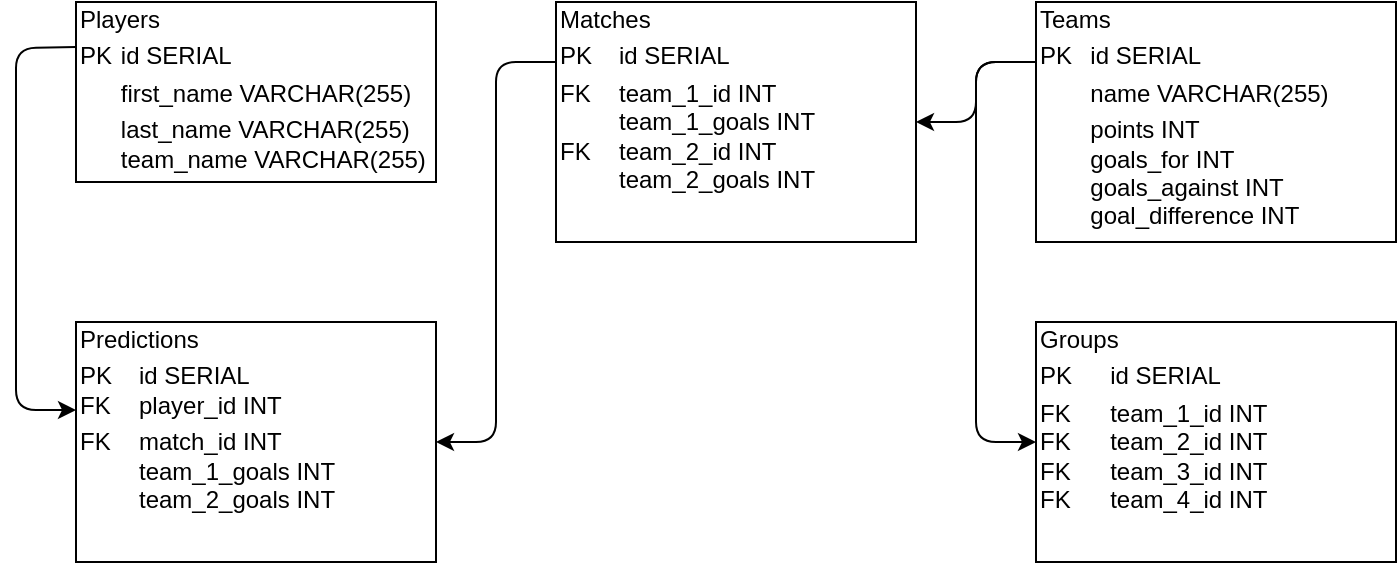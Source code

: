 <mxfile version="13.10.0" type="embed">
    <diagram id="Xl7nlGg2v-l77izL1grr" name="Page-1">
        <mxGraphModel dx="952" dy="481" grid="1" gridSize="10" guides="1" tooltips="1" connect="1" arrows="1" fold="1" page="1" pageScale="1" pageWidth="827" pageHeight="1169" math="0" shadow="0">
            <root>
                <mxCell id="0"/>
                <mxCell id="1" parent="0"/>
                <mxCell id="2" value="&lt;div style=&quot;box-sizing: border-box ; width: 100% ; padding: 2px&quot;&gt;Players&lt;/div&gt;&lt;table style=&quot;width: 100% ; font-size: 1em&quot; cellpadding=&quot;2&quot; cellspacing=&quot;0&quot;&gt;&lt;tbody&gt;&lt;tr&gt;&lt;td&gt;PK&lt;/td&gt;&lt;td&gt;id SERIAL&lt;/td&gt;&lt;/tr&gt;&lt;tr&gt;&lt;td&gt;&lt;br&gt;&lt;/td&gt;&lt;td&gt;first_name VARCHAR(255)&lt;/td&gt;&lt;/tr&gt;&lt;tr&gt;&lt;td&gt;&lt;/td&gt;&lt;td&gt;last_name VARCHAR(255)&lt;br&gt;team_name VARCHAR(255)&lt;/td&gt;&lt;/tr&gt;&lt;/tbody&gt;&lt;/table&gt;" style="verticalAlign=top;align=left;overflow=fill;html=1;labelBackgroundColor=none;" vertex="1" parent="1">
                    <mxGeometry x="40" y="40" width="180" height="90" as="geometry"/>
                </mxCell>
                <mxCell id="3" value="&lt;div style=&quot;box-sizing: border-box ; width: 100% ; padding: 2px&quot;&gt;Teams&lt;/div&gt;&lt;table style=&quot;width: 100% ; font-size: 1em&quot; cellpadding=&quot;2&quot; cellspacing=&quot;0&quot;&gt;&lt;tbody&gt;&lt;tr&gt;&lt;td&gt;PK&lt;/td&gt;&lt;td&gt;id SERIAL&lt;/td&gt;&lt;/tr&gt;&lt;tr&gt;&lt;td&gt;&lt;br&gt;&lt;/td&gt;&lt;td&gt;name VARCHAR(255)&lt;/td&gt;&lt;/tr&gt;&lt;tr&gt;&lt;td&gt;&lt;/td&gt;&lt;td&gt;points INT&lt;br&gt;goals_for INT&lt;br&gt;goals_against INT&lt;br&gt;goal_difference INT&lt;/td&gt;&lt;/tr&gt;&lt;/tbody&gt;&lt;/table&gt;" style="verticalAlign=top;align=left;overflow=fill;html=1;labelBackgroundColor=none;" vertex="1" parent="1">
                    <mxGeometry x="520" y="40" width="180" height="120" as="geometry"/>
                </mxCell>
                <mxCell id="5" value="&lt;div style=&quot;box-sizing: border-box ; width: 100% ; padding: 2px&quot;&gt;Matches&lt;/div&gt;&lt;table style=&quot;width: 100% ; font-size: 1em&quot; cellpadding=&quot;2&quot; cellspacing=&quot;0&quot;&gt;&lt;tbody&gt;&lt;tr&gt;&lt;td&gt;PK&lt;/td&gt;&lt;td&gt;id SERIAL&lt;/td&gt;&lt;/tr&gt;&lt;tr&gt;&lt;td&gt;FK&lt;br&gt;&lt;br&gt;FK&lt;br&gt;&lt;br&gt;&lt;br&gt;&lt;/td&gt;&lt;td&gt;team_1_id INT&lt;br&gt;team_1_goals INT&lt;br&gt;team_2_id INT&lt;br&gt;team_2_goals INT&lt;br&gt;&lt;br&gt;&lt;/td&gt;&lt;/tr&gt;&lt;/tbody&gt;&lt;/table&gt;" style="verticalAlign=top;align=left;overflow=fill;html=1;labelBackgroundColor=none;" vertex="1" parent="1">
                    <mxGeometry x="280" y="40" width="180" height="120" as="geometry"/>
                </mxCell>
                <mxCell id="6" value="" style="endArrow=classic;html=1;entryX=1;entryY=0.5;entryDx=0;entryDy=0;exitX=0;exitY=0.25;exitDx=0;exitDy=0;" edge="1" parent="1" source="3" target="5">
                    <mxGeometry width="50" height="50" relative="1" as="geometry">
                        <mxPoint x="470" y="290" as="sourcePoint"/>
                        <mxPoint x="520" y="240" as="targetPoint"/>
                        <Array as="points">
                            <mxPoint x="490" y="70"/>
                            <mxPoint x="490" y="100"/>
                        </Array>
                    </mxGeometry>
                </mxCell>
                <mxCell id="7" value="&lt;div style=&quot;box-sizing: border-box ; width: 100% ; padding: 2px&quot;&gt;Groups&lt;/div&gt;&lt;table style=&quot;width: 100% ; font-size: 1em&quot; cellpadding=&quot;2&quot; cellspacing=&quot;0&quot;&gt;&lt;tbody&gt;&lt;tr&gt;&lt;td&gt;PK&lt;/td&gt;&lt;td&gt;id SERIAL&lt;/td&gt;&lt;/tr&gt;&lt;tr&gt;&lt;td&gt;FK&lt;br&gt;FK&lt;br&gt;FK&lt;br&gt;FK&lt;br&gt;&lt;br&gt;&lt;/td&gt;&lt;td&gt;team_1_id INT&lt;br&gt;team_2_id INT&lt;br&gt;team_3_id INT&lt;br&gt;team_4_id INT&lt;br&gt;&lt;br&gt;&lt;/td&gt;&lt;/tr&gt;&lt;/tbody&gt;&lt;/table&gt;" style="verticalAlign=top;align=left;overflow=fill;html=1;labelBackgroundColor=none;" vertex="1" parent="1">
                    <mxGeometry x="520" y="200" width="180" height="120" as="geometry"/>
                </mxCell>
                <mxCell id="8" value="" style="endArrow=classic;html=1;entryX=0;entryY=0.5;entryDx=0;entryDy=0;" edge="1" parent="1" target="7">
                    <mxGeometry width="50" height="50" relative="1" as="geometry">
                        <mxPoint x="520" y="70" as="sourcePoint"/>
                        <mxPoint x="500" y="250" as="targetPoint"/>
                        <Array as="points">
                            <mxPoint x="490" y="70"/>
                            <mxPoint x="490" y="260"/>
                        </Array>
                    </mxGeometry>
                </mxCell>
                <mxCell id="9" value="&lt;div style=&quot;box-sizing: border-box ; width: 100% ; padding: 2px&quot;&gt;Predictions&lt;/div&gt;&lt;table style=&quot;width: 100% ; font-size: 1em&quot; cellpadding=&quot;2&quot; cellspacing=&quot;0&quot;&gt;&lt;tbody&gt;&lt;tr&gt;&lt;td&gt;PK&lt;br&gt;FK&lt;/td&gt;&lt;td&gt;id SERIAL&lt;br&gt;player_id INT&lt;/td&gt;&lt;/tr&gt;&lt;tr&gt;&lt;td&gt;FK&lt;br&gt;&lt;br&gt;&lt;br&gt;&lt;br&gt;&lt;/td&gt;&lt;td&gt;match_id INT&lt;br&gt;team_1_goals INT&lt;br&gt;team_2_goals INT&lt;br&gt;&lt;br&gt;&lt;/td&gt;&lt;/tr&gt;&lt;/tbody&gt;&lt;/table&gt;" style="verticalAlign=top;align=left;overflow=fill;html=1;labelBackgroundColor=none;" vertex="1" parent="1">
                    <mxGeometry x="40" y="200" width="180" height="120" as="geometry"/>
                </mxCell>
                <mxCell id="10" value="" style="endArrow=classic;html=1;entryX=0;entryY=0.367;entryDx=0;entryDy=0;exitX=0;exitY=0.25;exitDx=0;exitDy=0;entryPerimeter=0;" edge="1" parent="1" source="2" target="9">
                    <mxGeometry width="50" height="50" relative="1" as="geometry">
                        <mxPoint x="340" y="200" as="sourcePoint"/>
                        <mxPoint x="280" y="230" as="targetPoint"/>
                        <Array as="points">
                            <mxPoint x="10" y="63"/>
                            <mxPoint x="10" y="244"/>
                        </Array>
                    </mxGeometry>
                </mxCell>
                <mxCell id="11" value="" style="endArrow=classic;html=1;entryX=1;entryY=0.5;entryDx=0;entryDy=0;exitX=0;exitY=0.25;exitDx=0;exitDy=0;" edge="1" parent="1" source="5" target="9">
                    <mxGeometry width="50" height="50" relative="1" as="geometry">
                        <mxPoint x="340" y="200" as="sourcePoint"/>
                        <mxPoint x="340" y="390" as="targetPoint"/>
                        <Array as="points">
                            <mxPoint x="250" y="70"/>
                            <mxPoint x="250" y="260"/>
                        </Array>
                    </mxGeometry>
                </mxCell>
            </root>
        </mxGraphModel>
    </diagram>
</mxfile>